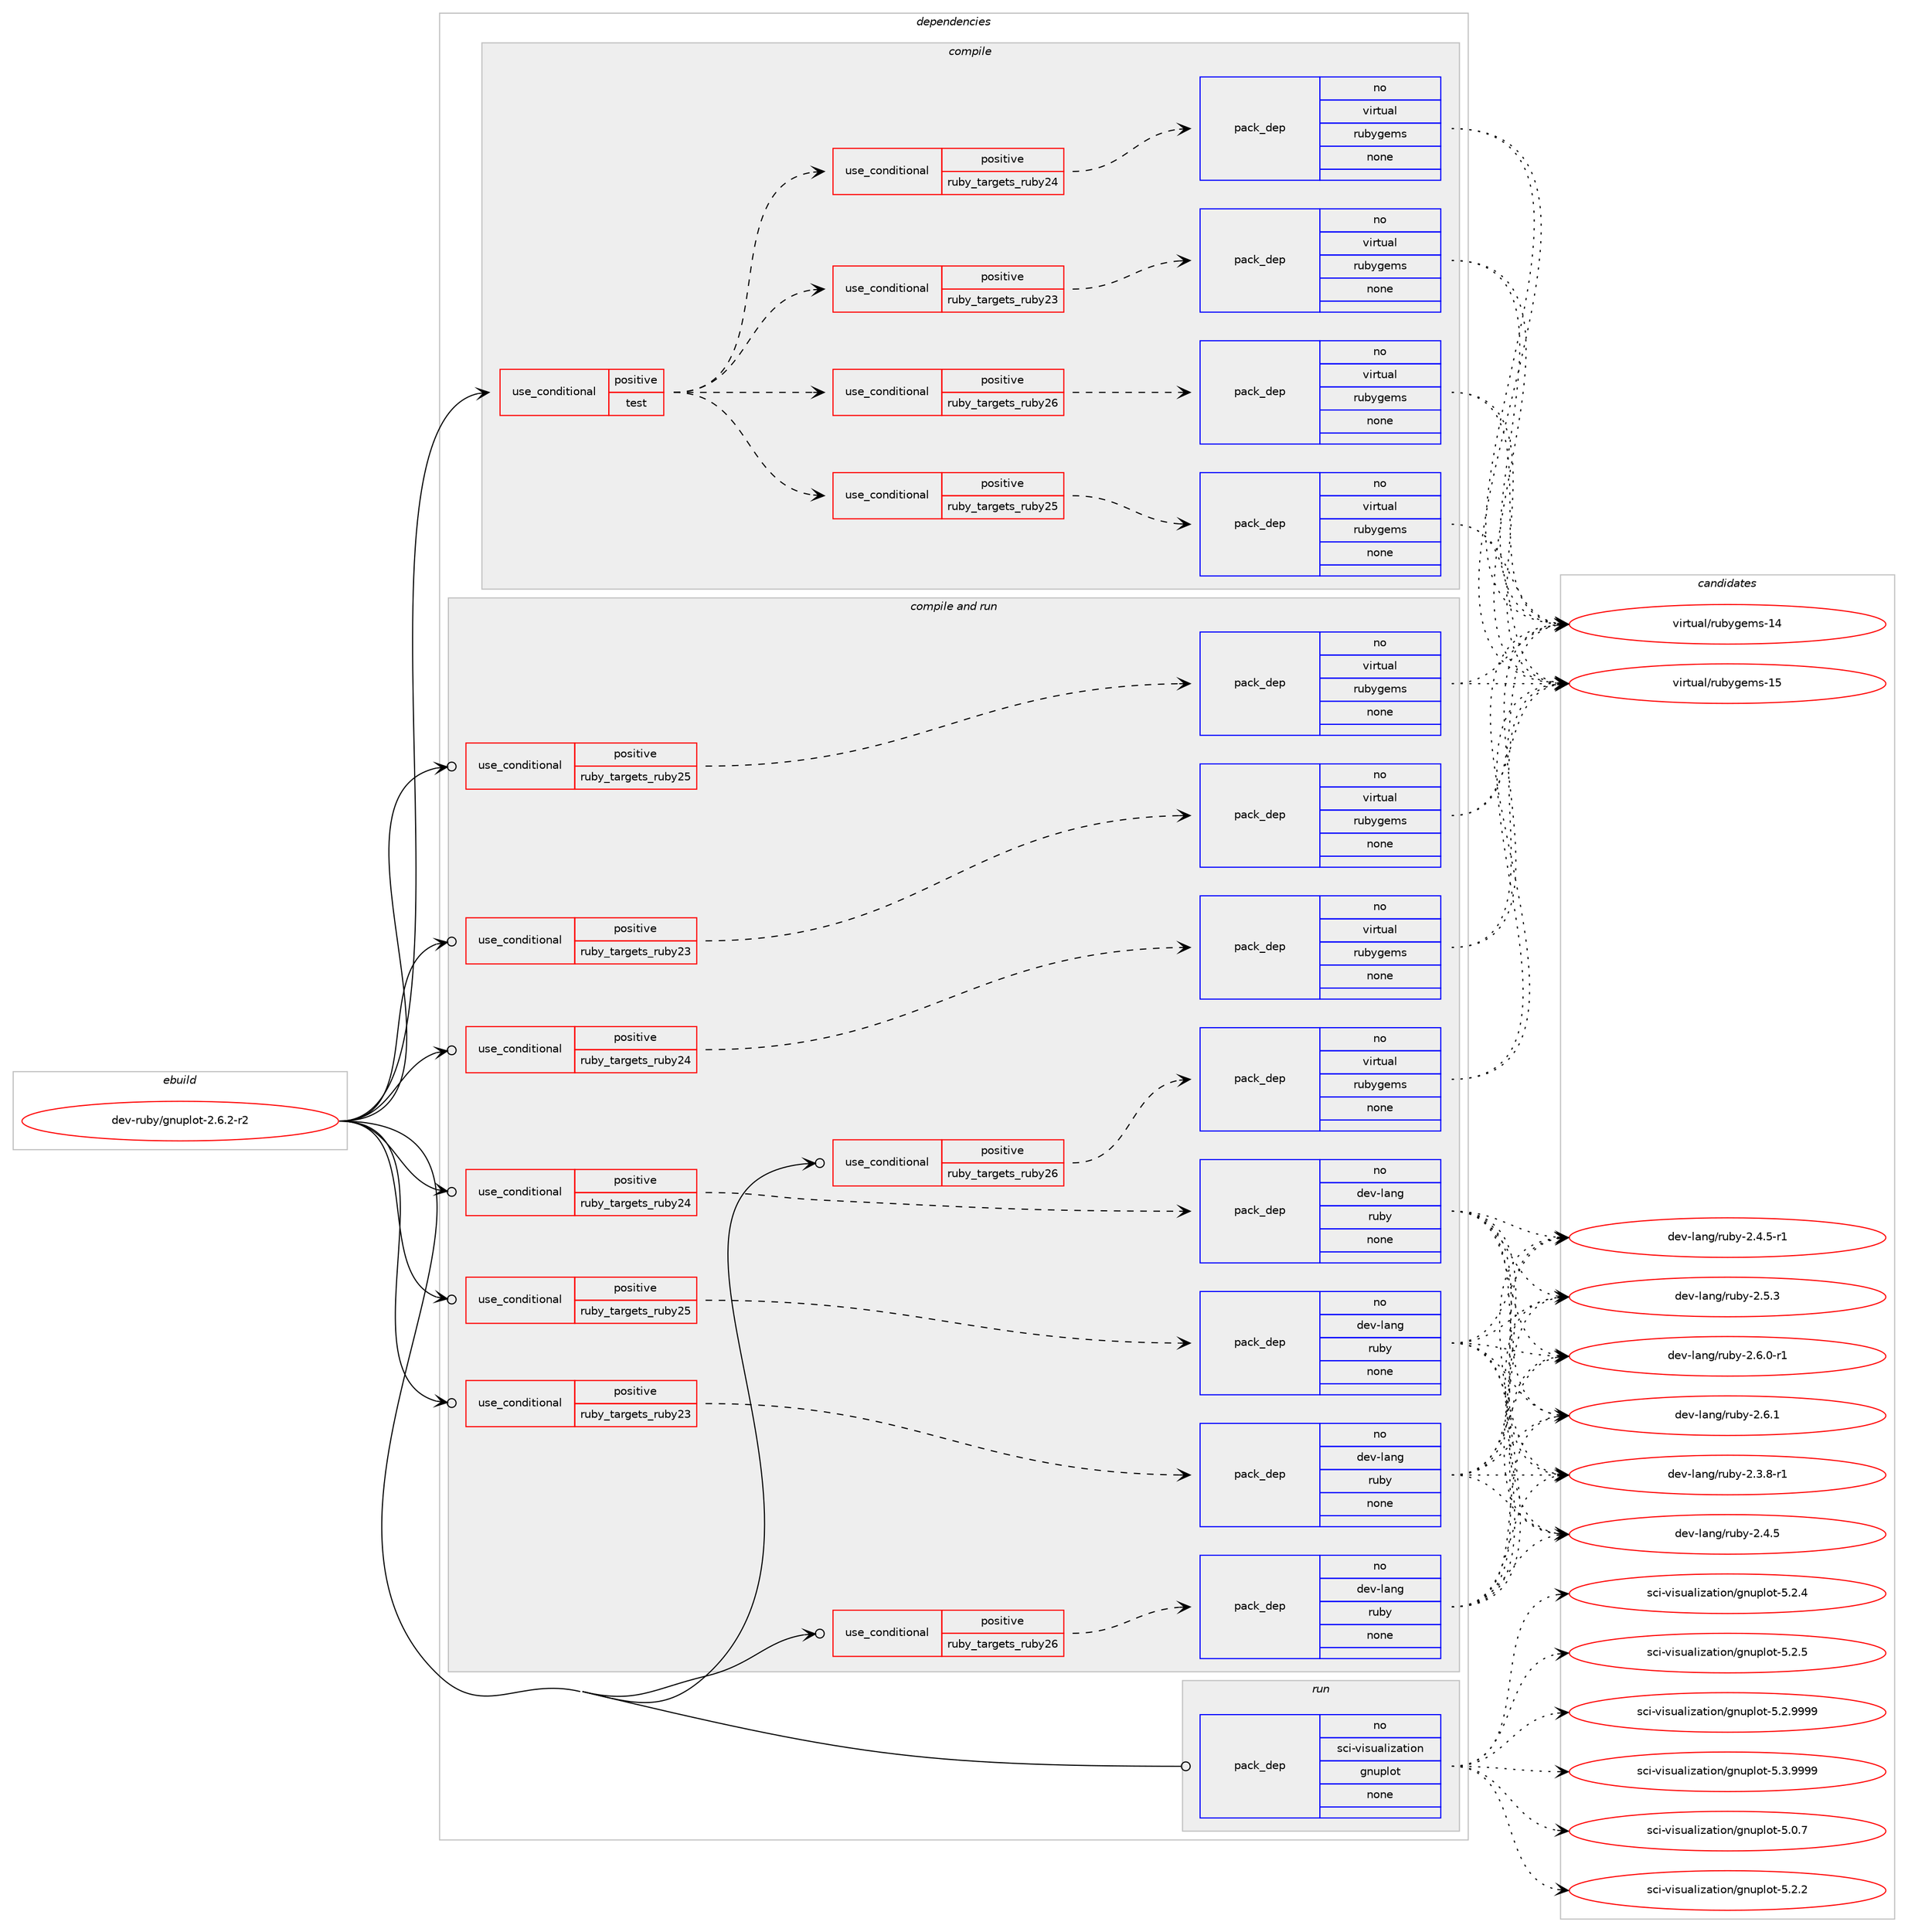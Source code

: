 digraph prolog {

# *************
# Graph options
# *************

newrank=true;
concentrate=true;
compound=true;
graph [rankdir=LR,fontname=Helvetica,fontsize=10,ranksep=1.5];#, ranksep=2.5, nodesep=0.2];
edge  [arrowhead=vee];
node  [fontname=Helvetica,fontsize=10];

# **********
# The ebuild
# **********

subgraph cluster_leftcol {
color=gray;
rank=same;
label=<<i>ebuild</i>>;
id [label="dev-ruby/gnuplot-2.6.2-r2", color=red, width=4, href="../dev-ruby/gnuplot-2.6.2-r2.svg"];
}

# ****************
# The dependencies
# ****************

subgraph cluster_midcol {
color=gray;
label=<<i>dependencies</i>>;
subgraph cluster_compile {
fillcolor="#eeeeee";
style=filled;
label=<<i>compile</i>>;
subgraph cond400992 {
dependency1495637 [label=<<TABLE BORDER="0" CELLBORDER="1" CELLSPACING="0" CELLPADDING="4"><TR><TD ROWSPAN="3" CELLPADDING="10">use_conditional</TD></TR><TR><TD>positive</TD></TR><TR><TD>test</TD></TR></TABLE>>, shape=none, color=red];
subgraph cond400993 {
dependency1495638 [label=<<TABLE BORDER="0" CELLBORDER="1" CELLSPACING="0" CELLPADDING="4"><TR><TD ROWSPAN="3" CELLPADDING="10">use_conditional</TD></TR><TR><TD>positive</TD></TR><TR><TD>ruby_targets_ruby23</TD></TR></TABLE>>, shape=none, color=red];
subgraph pack1071200 {
dependency1495639 [label=<<TABLE BORDER="0" CELLBORDER="1" CELLSPACING="0" CELLPADDING="4" WIDTH="220"><TR><TD ROWSPAN="6" CELLPADDING="30">pack_dep</TD></TR><TR><TD WIDTH="110">no</TD></TR><TR><TD>virtual</TD></TR><TR><TD>rubygems</TD></TR><TR><TD>none</TD></TR><TR><TD></TD></TR></TABLE>>, shape=none, color=blue];
}
dependency1495638:e -> dependency1495639:w [weight=20,style="dashed",arrowhead="vee"];
}
dependency1495637:e -> dependency1495638:w [weight=20,style="dashed",arrowhead="vee"];
subgraph cond400994 {
dependency1495640 [label=<<TABLE BORDER="0" CELLBORDER="1" CELLSPACING="0" CELLPADDING="4"><TR><TD ROWSPAN="3" CELLPADDING="10">use_conditional</TD></TR><TR><TD>positive</TD></TR><TR><TD>ruby_targets_ruby24</TD></TR></TABLE>>, shape=none, color=red];
subgraph pack1071201 {
dependency1495641 [label=<<TABLE BORDER="0" CELLBORDER="1" CELLSPACING="0" CELLPADDING="4" WIDTH="220"><TR><TD ROWSPAN="6" CELLPADDING="30">pack_dep</TD></TR><TR><TD WIDTH="110">no</TD></TR><TR><TD>virtual</TD></TR><TR><TD>rubygems</TD></TR><TR><TD>none</TD></TR><TR><TD></TD></TR></TABLE>>, shape=none, color=blue];
}
dependency1495640:e -> dependency1495641:w [weight=20,style="dashed",arrowhead="vee"];
}
dependency1495637:e -> dependency1495640:w [weight=20,style="dashed",arrowhead="vee"];
subgraph cond400995 {
dependency1495642 [label=<<TABLE BORDER="0" CELLBORDER="1" CELLSPACING="0" CELLPADDING="4"><TR><TD ROWSPAN="3" CELLPADDING="10">use_conditional</TD></TR><TR><TD>positive</TD></TR><TR><TD>ruby_targets_ruby25</TD></TR></TABLE>>, shape=none, color=red];
subgraph pack1071202 {
dependency1495643 [label=<<TABLE BORDER="0" CELLBORDER="1" CELLSPACING="0" CELLPADDING="4" WIDTH="220"><TR><TD ROWSPAN="6" CELLPADDING="30">pack_dep</TD></TR><TR><TD WIDTH="110">no</TD></TR><TR><TD>virtual</TD></TR><TR><TD>rubygems</TD></TR><TR><TD>none</TD></TR><TR><TD></TD></TR></TABLE>>, shape=none, color=blue];
}
dependency1495642:e -> dependency1495643:w [weight=20,style="dashed",arrowhead="vee"];
}
dependency1495637:e -> dependency1495642:w [weight=20,style="dashed",arrowhead="vee"];
subgraph cond400996 {
dependency1495644 [label=<<TABLE BORDER="0" CELLBORDER="1" CELLSPACING="0" CELLPADDING="4"><TR><TD ROWSPAN="3" CELLPADDING="10">use_conditional</TD></TR><TR><TD>positive</TD></TR><TR><TD>ruby_targets_ruby26</TD></TR></TABLE>>, shape=none, color=red];
subgraph pack1071203 {
dependency1495645 [label=<<TABLE BORDER="0" CELLBORDER="1" CELLSPACING="0" CELLPADDING="4" WIDTH="220"><TR><TD ROWSPAN="6" CELLPADDING="30">pack_dep</TD></TR><TR><TD WIDTH="110">no</TD></TR><TR><TD>virtual</TD></TR><TR><TD>rubygems</TD></TR><TR><TD>none</TD></TR><TR><TD></TD></TR></TABLE>>, shape=none, color=blue];
}
dependency1495644:e -> dependency1495645:w [weight=20,style="dashed",arrowhead="vee"];
}
dependency1495637:e -> dependency1495644:w [weight=20,style="dashed",arrowhead="vee"];
}
id:e -> dependency1495637:w [weight=20,style="solid",arrowhead="vee"];
}
subgraph cluster_compileandrun {
fillcolor="#eeeeee";
style=filled;
label=<<i>compile and run</i>>;
subgraph cond400997 {
dependency1495646 [label=<<TABLE BORDER="0" CELLBORDER="1" CELLSPACING="0" CELLPADDING="4"><TR><TD ROWSPAN="3" CELLPADDING="10">use_conditional</TD></TR><TR><TD>positive</TD></TR><TR><TD>ruby_targets_ruby23</TD></TR></TABLE>>, shape=none, color=red];
subgraph pack1071204 {
dependency1495647 [label=<<TABLE BORDER="0" CELLBORDER="1" CELLSPACING="0" CELLPADDING="4" WIDTH="220"><TR><TD ROWSPAN="6" CELLPADDING="30">pack_dep</TD></TR><TR><TD WIDTH="110">no</TD></TR><TR><TD>dev-lang</TD></TR><TR><TD>ruby</TD></TR><TR><TD>none</TD></TR><TR><TD></TD></TR></TABLE>>, shape=none, color=blue];
}
dependency1495646:e -> dependency1495647:w [weight=20,style="dashed",arrowhead="vee"];
}
id:e -> dependency1495646:w [weight=20,style="solid",arrowhead="odotvee"];
subgraph cond400998 {
dependency1495648 [label=<<TABLE BORDER="0" CELLBORDER="1" CELLSPACING="0" CELLPADDING="4"><TR><TD ROWSPAN="3" CELLPADDING="10">use_conditional</TD></TR><TR><TD>positive</TD></TR><TR><TD>ruby_targets_ruby23</TD></TR></TABLE>>, shape=none, color=red];
subgraph pack1071205 {
dependency1495649 [label=<<TABLE BORDER="0" CELLBORDER="1" CELLSPACING="0" CELLPADDING="4" WIDTH="220"><TR><TD ROWSPAN="6" CELLPADDING="30">pack_dep</TD></TR><TR><TD WIDTH="110">no</TD></TR><TR><TD>virtual</TD></TR><TR><TD>rubygems</TD></TR><TR><TD>none</TD></TR><TR><TD></TD></TR></TABLE>>, shape=none, color=blue];
}
dependency1495648:e -> dependency1495649:w [weight=20,style="dashed",arrowhead="vee"];
}
id:e -> dependency1495648:w [weight=20,style="solid",arrowhead="odotvee"];
subgraph cond400999 {
dependency1495650 [label=<<TABLE BORDER="0" CELLBORDER="1" CELLSPACING="0" CELLPADDING="4"><TR><TD ROWSPAN="3" CELLPADDING="10">use_conditional</TD></TR><TR><TD>positive</TD></TR><TR><TD>ruby_targets_ruby24</TD></TR></TABLE>>, shape=none, color=red];
subgraph pack1071206 {
dependency1495651 [label=<<TABLE BORDER="0" CELLBORDER="1" CELLSPACING="0" CELLPADDING="4" WIDTH="220"><TR><TD ROWSPAN="6" CELLPADDING="30">pack_dep</TD></TR><TR><TD WIDTH="110">no</TD></TR><TR><TD>dev-lang</TD></TR><TR><TD>ruby</TD></TR><TR><TD>none</TD></TR><TR><TD></TD></TR></TABLE>>, shape=none, color=blue];
}
dependency1495650:e -> dependency1495651:w [weight=20,style="dashed",arrowhead="vee"];
}
id:e -> dependency1495650:w [weight=20,style="solid",arrowhead="odotvee"];
subgraph cond401000 {
dependency1495652 [label=<<TABLE BORDER="0" CELLBORDER="1" CELLSPACING="0" CELLPADDING="4"><TR><TD ROWSPAN="3" CELLPADDING="10">use_conditional</TD></TR><TR><TD>positive</TD></TR><TR><TD>ruby_targets_ruby24</TD></TR></TABLE>>, shape=none, color=red];
subgraph pack1071207 {
dependency1495653 [label=<<TABLE BORDER="0" CELLBORDER="1" CELLSPACING="0" CELLPADDING="4" WIDTH="220"><TR><TD ROWSPAN="6" CELLPADDING="30">pack_dep</TD></TR><TR><TD WIDTH="110">no</TD></TR><TR><TD>virtual</TD></TR><TR><TD>rubygems</TD></TR><TR><TD>none</TD></TR><TR><TD></TD></TR></TABLE>>, shape=none, color=blue];
}
dependency1495652:e -> dependency1495653:w [weight=20,style="dashed",arrowhead="vee"];
}
id:e -> dependency1495652:w [weight=20,style="solid",arrowhead="odotvee"];
subgraph cond401001 {
dependency1495654 [label=<<TABLE BORDER="0" CELLBORDER="1" CELLSPACING="0" CELLPADDING="4"><TR><TD ROWSPAN="3" CELLPADDING="10">use_conditional</TD></TR><TR><TD>positive</TD></TR><TR><TD>ruby_targets_ruby25</TD></TR></TABLE>>, shape=none, color=red];
subgraph pack1071208 {
dependency1495655 [label=<<TABLE BORDER="0" CELLBORDER="1" CELLSPACING="0" CELLPADDING="4" WIDTH="220"><TR><TD ROWSPAN="6" CELLPADDING="30">pack_dep</TD></TR><TR><TD WIDTH="110">no</TD></TR><TR><TD>dev-lang</TD></TR><TR><TD>ruby</TD></TR><TR><TD>none</TD></TR><TR><TD></TD></TR></TABLE>>, shape=none, color=blue];
}
dependency1495654:e -> dependency1495655:w [weight=20,style="dashed",arrowhead="vee"];
}
id:e -> dependency1495654:w [weight=20,style="solid",arrowhead="odotvee"];
subgraph cond401002 {
dependency1495656 [label=<<TABLE BORDER="0" CELLBORDER="1" CELLSPACING="0" CELLPADDING="4"><TR><TD ROWSPAN="3" CELLPADDING="10">use_conditional</TD></TR><TR><TD>positive</TD></TR><TR><TD>ruby_targets_ruby25</TD></TR></TABLE>>, shape=none, color=red];
subgraph pack1071209 {
dependency1495657 [label=<<TABLE BORDER="0" CELLBORDER="1" CELLSPACING="0" CELLPADDING="4" WIDTH="220"><TR><TD ROWSPAN="6" CELLPADDING="30">pack_dep</TD></TR><TR><TD WIDTH="110">no</TD></TR><TR><TD>virtual</TD></TR><TR><TD>rubygems</TD></TR><TR><TD>none</TD></TR><TR><TD></TD></TR></TABLE>>, shape=none, color=blue];
}
dependency1495656:e -> dependency1495657:w [weight=20,style="dashed",arrowhead="vee"];
}
id:e -> dependency1495656:w [weight=20,style="solid",arrowhead="odotvee"];
subgraph cond401003 {
dependency1495658 [label=<<TABLE BORDER="0" CELLBORDER="1" CELLSPACING="0" CELLPADDING="4"><TR><TD ROWSPAN="3" CELLPADDING="10">use_conditional</TD></TR><TR><TD>positive</TD></TR><TR><TD>ruby_targets_ruby26</TD></TR></TABLE>>, shape=none, color=red];
subgraph pack1071210 {
dependency1495659 [label=<<TABLE BORDER="0" CELLBORDER="1" CELLSPACING="0" CELLPADDING="4" WIDTH="220"><TR><TD ROWSPAN="6" CELLPADDING="30">pack_dep</TD></TR><TR><TD WIDTH="110">no</TD></TR><TR><TD>dev-lang</TD></TR><TR><TD>ruby</TD></TR><TR><TD>none</TD></TR><TR><TD></TD></TR></TABLE>>, shape=none, color=blue];
}
dependency1495658:e -> dependency1495659:w [weight=20,style="dashed",arrowhead="vee"];
}
id:e -> dependency1495658:w [weight=20,style="solid",arrowhead="odotvee"];
subgraph cond401004 {
dependency1495660 [label=<<TABLE BORDER="0" CELLBORDER="1" CELLSPACING="0" CELLPADDING="4"><TR><TD ROWSPAN="3" CELLPADDING="10">use_conditional</TD></TR><TR><TD>positive</TD></TR><TR><TD>ruby_targets_ruby26</TD></TR></TABLE>>, shape=none, color=red];
subgraph pack1071211 {
dependency1495661 [label=<<TABLE BORDER="0" CELLBORDER="1" CELLSPACING="0" CELLPADDING="4" WIDTH="220"><TR><TD ROWSPAN="6" CELLPADDING="30">pack_dep</TD></TR><TR><TD WIDTH="110">no</TD></TR><TR><TD>virtual</TD></TR><TR><TD>rubygems</TD></TR><TR><TD>none</TD></TR><TR><TD></TD></TR></TABLE>>, shape=none, color=blue];
}
dependency1495660:e -> dependency1495661:w [weight=20,style="dashed",arrowhead="vee"];
}
id:e -> dependency1495660:w [weight=20,style="solid",arrowhead="odotvee"];
}
subgraph cluster_run {
fillcolor="#eeeeee";
style=filled;
label=<<i>run</i>>;
subgraph pack1071212 {
dependency1495662 [label=<<TABLE BORDER="0" CELLBORDER="1" CELLSPACING="0" CELLPADDING="4" WIDTH="220"><TR><TD ROWSPAN="6" CELLPADDING="30">pack_dep</TD></TR><TR><TD WIDTH="110">no</TD></TR><TR><TD>sci-visualization</TD></TR><TR><TD>gnuplot</TD></TR><TR><TD>none</TD></TR><TR><TD></TD></TR></TABLE>>, shape=none, color=blue];
}
id:e -> dependency1495662:w [weight=20,style="solid",arrowhead="odot"];
}
}

# **************
# The candidates
# **************

subgraph cluster_choices {
rank=same;
color=gray;
label=<<i>candidates</i>>;

subgraph choice1071200 {
color=black;
nodesep=1;
choice118105114116117971084711411798121103101109115454952 [label="virtual/rubygems-14", color=red, width=4,href="../virtual/rubygems-14.svg"];
choice118105114116117971084711411798121103101109115454953 [label="virtual/rubygems-15", color=red, width=4,href="../virtual/rubygems-15.svg"];
dependency1495639:e -> choice118105114116117971084711411798121103101109115454952:w [style=dotted,weight="100"];
dependency1495639:e -> choice118105114116117971084711411798121103101109115454953:w [style=dotted,weight="100"];
}
subgraph choice1071201 {
color=black;
nodesep=1;
choice118105114116117971084711411798121103101109115454952 [label="virtual/rubygems-14", color=red, width=4,href="../virtual/rubygems-14.svg"];
choice118105114116117971084711411798121103101109115454953 [label="virtual/rubygems-15", color=red, width=4,href="../virtual/rubygems-15.svg"];
dependency1495641:e -> choice118105114116117971084711411798121103101109115454952:w [style=dotted,weight="100"];
dependency1495641:e -> choice118105114116117971084711411798121103101109115454953:w [style=dotted,weight="100"];
}
subgraph choice1071202 {
color=black;
nodesep=1;
choice118105114116117971084711411798121103101109115454952 [label="virtual/rubygems-14", color=red, width=4,href="../virtual/rubygems-14.svg"];
choice118105114116117971084711411798121103101109115454953 [label="virtual/rubygems-15", color=red, width=4,href="../virtual/rubygems-15.svg"];
dependency1495643:e -> choice118105114116117971084711411798121103101109115454952:w [style=dotted,weight="100"];
dependency1495643:e -> choice118105114116117971084711411798121103101109115454953:w [style=dotted,weight="100"];
}
subgraph choice1071203 {
color=black;
nodesep=1;
choice118105114116117971084711411798121103101109115454952 [label="virtual/rubygems-14", color=red, width=4,href="../virtual/rubygems-14.svg"];
choice118105114116117971084711411798121103101109115454953 [label="virtual/rubygems-15", color=red, width=4,href="../virtual/rubygems-15.svg"];
dependency1495645:e -> choice118105114116117971084711411798121103101109115454952:w [style=dotted,weight="100"];
dependency1495645:e -> choice118105114116117971084711411798121103101109115454953:w [style=dotted,weight="100"];
}
subgraph choice1071204 {
color=black;
nodesep=1;
choice100101118451089711010347114117981214550465146564511449 [label="dev-lang/ruby-2.3.8-r1", color=red, width=4,href="../dev-lang/ruby-2.3.8-r1.svg"];
choice10010111845108971101034711411798121455046524653 [label="dev-lang/ruby-2.4.5", color=red, width=4,href="../dev-lang/ruby-2.4.5.svg"];
choice100101118451089711010347114117981214550465246534511449 [label="dev-lang/ruby-2.4.5-r1", color=red, width=4,href="../dev-lang/ruby-2.4.5-r1.svg"];
choice10010111845108971101034711411798121455046534651 [label="dev-lang/ruby-2.5.3", color=red, width=4,href="../dev-lang/ruby-2.5.3.svg"];
choice100101118451089711010347114117981214550465446484511449 [label="dev-lang/ruby-2.6.0-r1", color=red, width=4,href="../dev-lang/ruby-2.6.0-r1.svg"];
choice10010111845108971101034711411798121455046544649 [label="dev-lang/ruby-2.6.1", color=red, width=4,href="../dev-lang/ruby-2.6.1.svg"];
dependency1495647:e -> choice100101118451089711010347114117981214550465146564511449:w [style=dotted,weight="100"];
dependency1495647:e -> choice10010111845108971101034711411798121455046524653:w [style=dotted,weight="100"];
dependency1495647:e -> choice100101118451089711010347114117981214550465246534511449:w [style=dotted,weight="100"];
dependency1495647:e -> choice10010111845108971101034711411798121455046534651:w [style=dotted,weight="100"];
dependency1495647:e -> choice100101118451089711010347114117981214550465446484511449:w [style=dotted,weight="100"];
dependency1495647:e -> choice10010111845108971101034711411798121455046544649:w [style=dotted,weight="100"];
}
subgraph choice1071205 {
color=black;
nodesep=1;
choice118105114116117971084711411798121103101109115454952 [label="virtual/rubygems-14", color=red, width=4,href="../virtual/rubygems-14.svg"];
choice118105114116117971084711411798121103101109115454953 [label="virtual/rubygems-15", color=red, width=4,href="../virtual/rubygems-15.svg"];
dependency1495649:e -> choice118105114116117971084711411798121103101109115454952:w [style=dotted,weight="100"];
dependency1495649:e -> choice118105114116117971084711411798121103101109115454953:w [style=dotted,weight="100"];
}
subgraph choice1071206 {
color=black;
nodesep=1;
choice100101118451089711010347114117981214550465146564511449 [label="dev-lang/ruby-2.3.8-r1", color=red, width=4,href="../dev-lang/ruby-2.3.8-r1.svg"];
choice10010111845108971101034711411798121455046524653 [label="dev-lang/ruby-2.4.5", color=red, width=4,href="../dev-lang/ruby-2.4.5.svg"];
choice100101118451089711010347114117981214550465246534511449 [label="dev-lang/ruby-2.4.5-r1", color=red, width=4,href="../dev-lang/ruby-2.4.5-r1.svg"];
choice10010111845108971101034711411798121455046534651 [label="dev-lang/ruby-2.5.3", color=red, width=4,href="../dev-lang/ruby-2.5.3.svg"];
choice100101118451089711010347114117981214550465446484511449 [label="dev-lang/ruby-2.6.0-r1", color=red, width=4,href="../dev-lang/ruby-2.6.0-r1.svg"];
choice10010111845108971101034711411798121455046544649 [label="dev-lang/ruby-2.6.1", color=red, width=4,href="../dev-lang/ruby-2.6.1.svg"];
dependency1495651:e -> choice100101118451089711010347114117981214550465146564511449:w [style=dotted,weight="100"];
dependency1495651:e -> choice10010111845108971101034711411798121455046524653:w [style=dotted,weight="100"];
dependency1495651:e -> choice100101118451089711010347114117981214550465246534511449:w [style=dotted,weight="100"];
dependency1495651:e -> choice10010111845108971101034711411798121455046534651:w [style=dotted,weight="100"];
dependency1495651:e -> choice100101118451089711010347114117981214550465446484511449:w [style=dotted,weight="100"];
dependency1495651:e -> choice10010111845108971101034711411798121455046544649:w [style=dotted,weight="100"];
}
subgraph choice1071207 {
color=black;
nodesep=1;
choice118105114116117971084711411798121103101109115454952 [label="virtual/rubygems-14", color=red, width=4,href="../virtual/rubygems-14.svg"];
choice118105114116117971084711411798121103101109115454953 [label="virtual/rubygems-15", color=red, width=4,href="../virtual/rubygems-15.svg"];
dependency1495653:e -> choice118105114116117971084711411798121103101109115454952:w [style=dotted,weight="100"];
dependency1495653:e -> choice118105114116117971084711411798121103101109115454953:w [style=dotted,weight="100"];
}
subgraph choice1071208 {
color=black;
nodesep=1;
choice100101118451089711010347114117981214550465146564511449 [label="dev-lang/ruby-2.3.8-r1", color=red, width=4,href="../dev-lang/ruby-2.3.8-r1.svg"];
choice10010111845108971101034711411798121455046524653 [label="dev-lang/ruby-2.4.5", color=red, width=4,href="../dev-lang/ruby-2.4.5.svg"];
choice100101118451089711010347114117981214550465246534511449 [label="dev-lang/ruby-2.4.5-r1", color=red, width=4,href="../dev-lang/ruby-2.4.5-r1.svg"];
choice10010111845108971101034711411798121455046534651 [label="dev-lang/ruby-2.5.3", color=red, width=4,href="../dev-lang/ruby-2.5.3.svg"];
choice100101118451089711010347114117981214550465446484511449 [label="dev-lang/ruby-2.6.0-r1", color=red, width=4,href="../dev-lang/ruby-2.6.0-r1.svg"];
choice10010111845108971101034711411798121455046544649 [label="dev-lang/ruby-2.6.1", color=red, width=4,href="../dev-lang/ruby-2.6.1.svg"];
dependency1495655:e -> choice100101118451089711010347114117981214550465146564511449:w [style=dotted,weight="100"];
dependency1495655:e -> choice10010111845108971101034711411798121455046524653:w [style=dotted,weight="100"];
dependency1495655:e -> choice100101118451089711010347114117981214550465246534511449:w [style=dotted,weight="100"];
dependency1495655:e -> choice10010111845108971101034711411798121455046534651:w [style=dotted,weight="100"];
dependency1495655:e -> choice100101118451089711010347114117981214550465446484511449:w [style=dotted,weight="100"];
dependency1495655:e -> choice10010111845108971101034711411798121455046544649:w [style=dotted,weight="100"];
}
subgraph choice1071209 {
color=black;
nodesep=1;
choice118105114116117971084711411798121103101109115454952 [label="virtual/rubygems-14", color=red, width=4,href="../virtual/rubygems-14.svg"];
choice118105114116117971084711411798121103101109115454953 [label="virtual/rubygems-15", color=red, width=4,href="../virtual/rubygems-15.svg"];
dependency1495657:e -> choice118105114116117971084711411798121103101109115454952:w [style=dotted,weight="100"];
dependency1495657:e -> choice118105114116117971084711411798121103101109115454953:w [style=dotted,weight="100"];
}
subgraph choice1071210 {
color=black;
nodesep=1;
choice100101118451089711010347114117981214550465146564511449 [label="dev-lang/ruby-2.3.8-r1", color=red, width=4,href="../dev-lang/ruby-2.3.8-r1.svg"];
choice10010111845108971101034711411798121455046524653 [label="dev-lang/ruby-2.4.5", color=red, width=4,href="../dev-lang/ruby-2.4.5.svg"];
choice100101118451089711010347114117981214550465246534511449 [label="dev-lang/ruby-2.4.5-r1", color=red, width=4,href="../dev-lang/ruby-2.4.5-r1.svg"];
choice10010111845108971101034711411798121455046534651 [label="dev-lang/ruby-2.5.3", color=red, width=4,href="../dev-lang/ruby-2.5.3.svg"];
choice100101118451089711010347114117981214550465446484511449 [label="dev-lang/ruby-2.6.0-r1", color=red, width=4,href="../dev-lang/ruby-2.6.0-r1.svg"];
choice10010111845108971101034711411798121455046544649 [label="dev-lang/ruby-2.6.1", color=red, width=4,href="../dev-lang/ruby-2.6.1.svg"];
dependency1495659:e -> choice100101118451089711010347114117981214550465146564511449:w [style=dotted,weight="100"];
dependency1495659:e -> choice10010111845108971101034711411798121455046524653:w [style=dotted,weight="100"];
dependency1495659:e -> choice100101118451089711010347114117981214550465246534511449:w [style=dotted,weight="100"];
dependency1495659:e -> choice10010111845108971101034711411798121455046534651:w [style=dotted,weight="100"];
dependency1495659:e -> choice100101118451089711010347114117981214550465446484511449:w [style=dotted,weight="100"];
dependency1495659:e -> choice10010111845108971101034711411798121455046544649:w [style=dotted,weight="100"];
}
subgraph choice1071211 {
color=black;
nodesep=1;
choice118105114116117971084711411798121103101109115454952 [label="virtual/rubygems-14", color=red, width=4,href="../virtual/rubygems-14.svg"];
choice118105114116117971084711411798121103101109115454953 [label="virtual/rubygems-15", color=red, width=4,href="../virtual/rubygems-15.svg"];
dependency1495661:e -> choice118105114116117971084711411798121103101109115454952:w [style=dotted,weight="100"];
dependency1495661:e -> choice118105114116117971084711411798121103101109115454953:w [style=dotted,weight="100"];
}
subgraph choice1071212 {
color=black;
nodesep=1;
choice1159910545118105115117971081051229711610511111047103110117112108111116455346484655 [label="sci-visualization/gnuplot-5.0.7", color=red, width=4,href="../sci-visualization/gnuplot-5.0.7.svg"];
choice1159910545118105115117971081051229711610511111047103110117112108111116455346504650 [label="sci-visualization/gnuplot-5.2.2", color=red, width=4,href="../sci-visualization/gnuplot-5.2.2.svg"];
choice1159910545118105115117971081051229711610511111047103110117112108111116455346504652 [label="sci-visualization/gnuplot-5.2.4", color=red, width=4,href="../sci-visualization/gnuplot-5.2.4.svg"];
choice1159910545118105115117971081051229711610511111047103110117112108111116455346504653 [label="sci-visualization/gnuplot-5.2.5", color=red, width=4,href="../sci-visualization/gnuplot-5.2.5.svg"];
choice1159910545118105115117971081051229711610511111047103110117112108111116455346504657575757 [label="sci-visualization/gnuplot-5.2.9999", color=red, width=4,href="../sci-visualization/gnuplot-5.2.9999.svg"];
choice1159910545118105115117971081051229711610511111047103110117112108111116455346514657575757 [label="sci-visualization/gnuplot-5.3.9999", color=red, width=4,href="../sci-visualization/gnuplot-5.3.9999.svg"];
dependency1495662:e -> choice1159910545118105115117971081051229711610511111047103110117112108111116455346484655:w [style=dotted,weight="100"];
dependency1495662:e -> choice1159910545118105115117971081051229711610511111047103110117112108111116455346504650:w [style=dotted,weight="100"];
dependency1495662:e -> choice1159910545118105115117971081051229711610511111047103110117112108111116455346504652:w [style=dotted,weight="100"];
dependency1495662:e -> choice1159910545118105115117971081051229711610511111047103110117112108111116455346504653:w [style=dotted,weight="100"];
dependency1495662:e -> choice1159910545118105115117971081051229711610511111047103110117112108111116455346504657575757:w [style=dotted,weight="100"];
dependency1495662:e -> choice1159910545118105115117971081051229711610511111047103110117112108111116455346514657575757:w [style=dotted,weight="100"];
}
}

}

